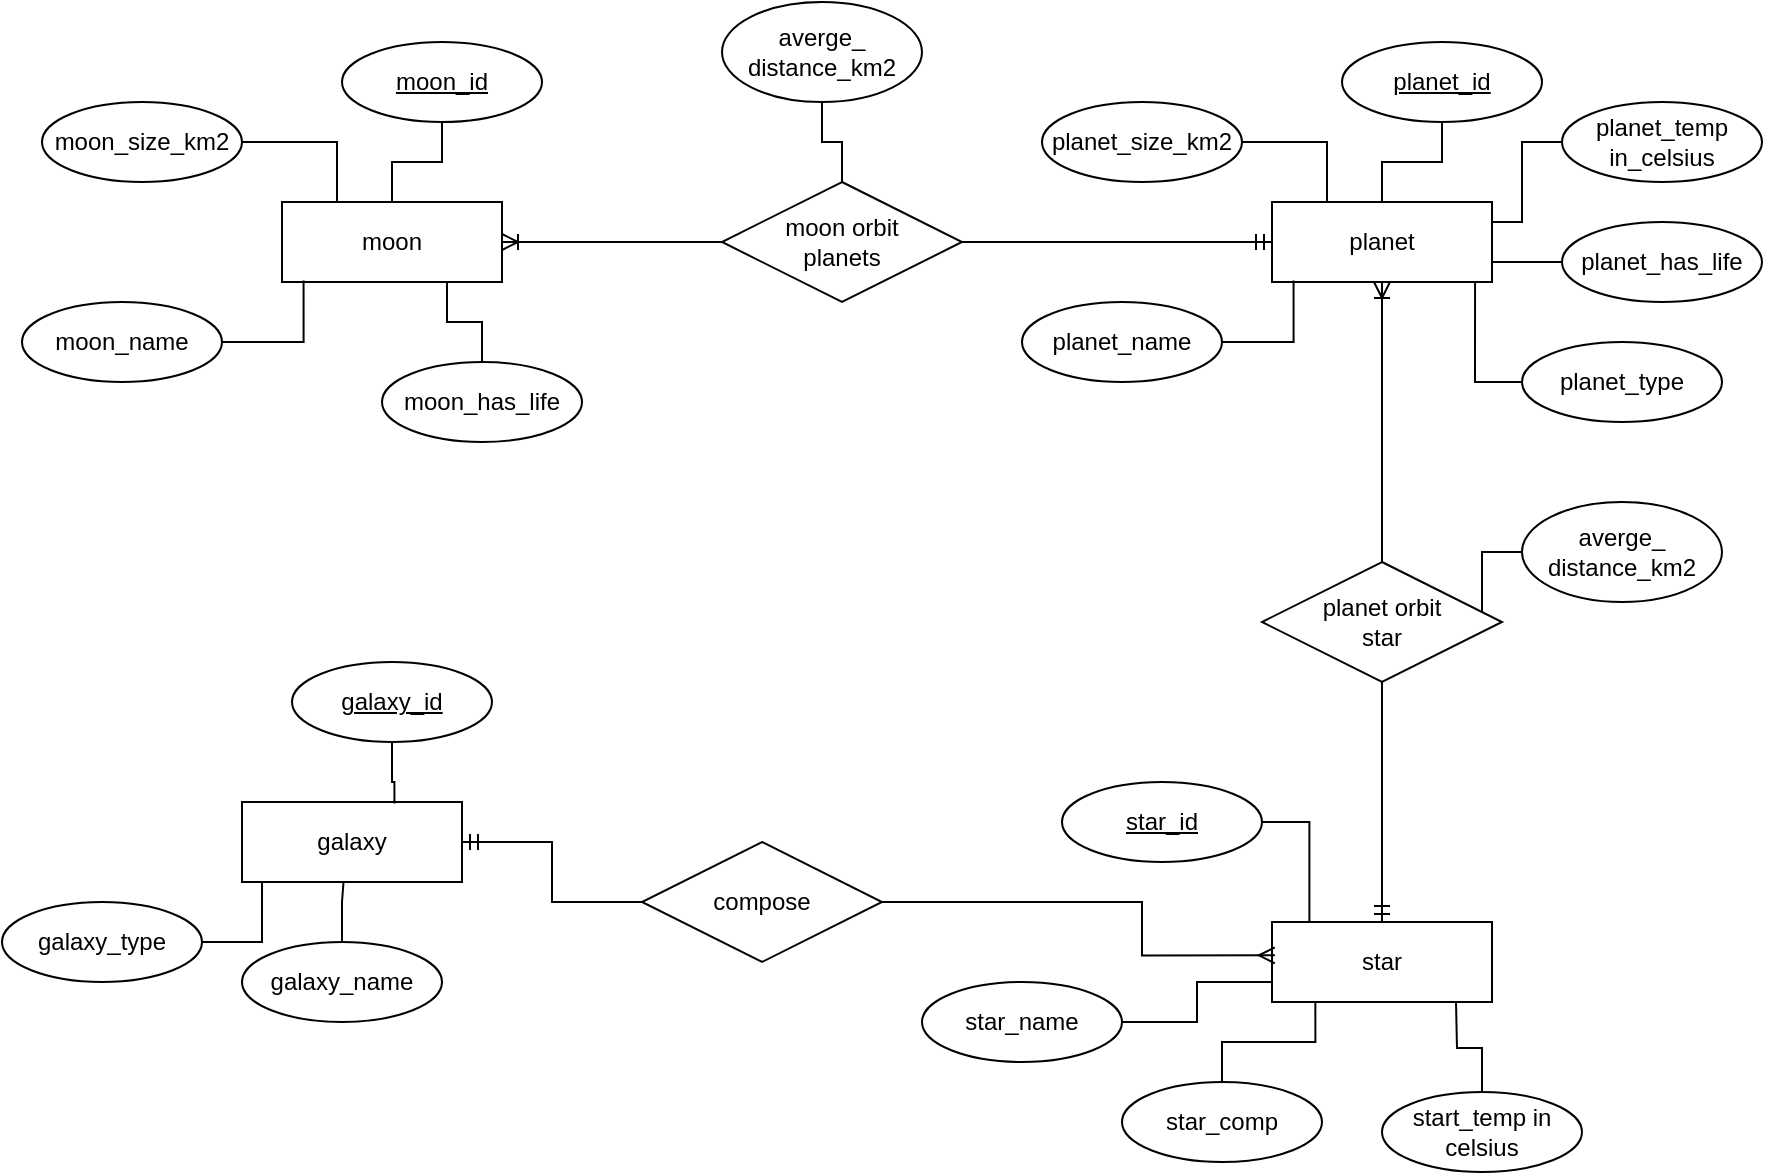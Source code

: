 <mxfile version="21.6.6" type="github">
  <diagram name="Página-1" id="PgGMT4XV1KcpESmoV4pr">
    <mxGraphModel dx="529" dy="475" grid="1" gridSize="10" guides="1" tooltips="1" connect="1" arrows="1" fold="1" page="1" pageScale="1" pageWidth="827" pageHeight="1169" math="0" shadow="0">
      <root>
        <mxCell id="0" />
        <mxCell id="1" parent="0" />
        <mxCell id="fIT2TMYhLoiA7Ju0z0X--1" value="moon" style="rounded=0;whiteSpace=wrap;html=1;" parent="1" vertex="1">
          <mxGeometry x="290" y="140" width="110" height="40" as="geometry" />
        </mxCell>
        <mxCell id="fIT2TMYhLoiA7Ju0z0X--7" style="edgeStyle=orthogonalEdgeStyle;rounded=0;orthogonalLoop=1;jettySize=auto;html=1;endArrow=none;endFill=0;" parent="1" source="fIT2TMYhLoiA7Ju0z0X--4" target="fIT2TMYhLoiA7Ju0z0X--1" edge="1">
          <mxGeometry relative="1" as="geometry" />
        </mxCell>
        <mxCell id="fIT2TMYhLoiA7Ju0z0X--4" value="moon_id" style="ellipse;whiteSpace=wrap;html=1;align=center;fontStyle=4;" parent="1" vertex="1">
          <mxGeometry x="320" y="60" width="100" height="40" as="geometry" />
        </mxCell>
        <mxCell id="fIT2TMYhLoiA7Ju0z0X--9" style="edgeStyle=orthogonalEdgeStyle;rounded=0;orthogonalLoop=1;jettySize=auto;html=1;entryX=0.25;entryY=0;entryDx=0;entryDy=0;endArrow=none;endFill=0;" parent="1" source="fIT2TMYhLoiA7Ju0z0X--8" target="fIT2TMYhLoiA7Ju0z0X--1" edge="1">
          <mxGeometry relative="1" as="geometry" />
        </mxCell>
        <mxCell id="fIT2TMYhLoiA7Ju0z0X--8" value="moon_size_km2" style="ellipse;whiteSpace=wrap;html=1;align=center;" parent="1" vertex="1">
          <mxGeometry x="170" y="90" width="100" height="40" as="geometry" />
        </mxCell>
        <mxCell id="fIT2TMYhLoiA7Ju0z0X--11" style="edgeStyle=orthogonalEdgeStyle;rounded=0;orthogonalLoop=1;jettySize=auto;html=1;entryX=0.098;entryY=0.982;entryDx=0;entryDy=0;entryPerimeter=0;endArrow=none;endFill=0;" parent="1" source="fIT2TMYhLoiA7Ju0z0X--10" target="fIT2TMYhLoiA7Ju0z0X--1" edge="1">
          <mxGeometry relative="1" as="geometry" />
        </mxCell>
        <mxCell id="fIT2TMYhLoiA7Ju0z0X--10" value="moon_name" style="ellipse;whiteSpace=wrap;html=1;align=center;" parent="1" vertex="1">
          <mxGeometry x="160" y="190" width="100" height="40" as="geometry" />
        </mxCell>
        <mxCell id="FuvpAv0MovetRw_jp8V7-3" style="edgeStyle=orthogonalEdgeStyle;rounded=0;orthogonalLoop=1;jettySize=auto;html=1;endArrow=ERoneToMany;endFill=0;" parent="1" source="fIT2TMYhLoiA7Ju0z0X--12" target="fIT2TMYhLoiA7Ju0z0X--1" edge="1">
          <mxGeometry relative="1" as="geometry" />
        </mxCell>
        <mxCell id="FuvpAv0MovetRw_jp8V7-4" style="edgeStyle=orthogonalEdgeStyle;rounded=0;orthogonalLoop=1;jettySize=auto;html=1;endArrow=ERmandOne;endFill=0;" parent="1" source="fIT2TMYhLoiA7Ju0z0X--12" target="fIT2TMYhLoiA7Ju0z0X--13" edge="1">
          <mxGeometry relative="1" as="geometry" />
        </mxCell>
        <mxCell id="fIT2TMYhLoiA7Ju0z0X--12" value="moon orbit&lt;br&gt;planets" style="shape=rhombus;perimeter=rhombusPerimeter;whiteSpace=wrap;html=1;align=center;" parent="1" vertex="1">
          <mxGeometry x="510" y="130" width="120" height="60" as="geometry" />
        </mxCell>
        <mxCell id="FuvpAv0MovetRw_jp8V7-15" style="edgeStyle=orthogonalEdgeStyle;rounded=0;orthogonalLoop=1;jettySize=auto;html=1;endArrow=none;endFill=0;startArrow=ERoneToMany;startFill=0;" parent="1" source="fIT2TMYhLoiA7Ju0z0X--13" target="FuvpAv0MovetRw_jp8V7-11" edge="1">
          <mxGeometry relative="1" as="geometry" />
        </mxCell>
        <mxCell id="fIT2TMYhLoiA7Ju0z0X--13" value="planet" style="rounded=0;whiteSpace=wrap;html=1;" parent="1" vertex="1">
          <mxGeometry x="785" y="140" width="110" height="40" as="geometry" />
        </mxCell>
        <mxCell id="fIT2TMYhLoiA7Ju0z0X--14" style="edgeStyle=orthogonalEdgeStyle;rounded=0;orthogonalLoop=1;jettySize=auto;html=1;endArrow=none;endFill=0;" parent="1" source="fIT2TMYhLoiA7Ju0z0X--15" target="fIT2TMYhLoiA7Ju0z0X--13" edge="1">
          <mxGeometry relative="1" as="geometry" />
        </mxCell>
        <mxCell id="fIT2TMYhLoiA7Ju0z0X--15" value="planet_id" style="ellipse;whiteSpace=wrap;html=1;align=center;fontStyle=4;" parent="1" vertex="1">
          <mxGeometry x="820" y="60" width="100" height="40" as="geometry" />
        </mxCell>
        <mxCell id="fIT2TMYhLoiA7Ju0z0X--16" style="edgeStyle=orthogonalEdgeStyle;rounded=0;orthogonalLoop=1;jettySize=auto;html=1;entryX=0.25;entryY=0;entryDx=0;entryDy=0;endArrow=none;endFill=0;" parent="1" source="fIT2TMYhLoiA7Ju0z0X--17" target="fIT2TMYhLoiA7Ju0z0X--13" edge="1">
          <mxGeometry relative="1" as="geometry" />
        </mxCell>
        <mxCell id="fIT2TMYhLoiA7Ju0z0X--17" value="planet_size_km2" style="ellipse;whiteSpace=wrap;html=1;align=center;" parent="1" vertex="1">
          <mxGeometry x="670" y="90" width="100" height="40" as="geometry" />
        </mxCell>
        <mxCell id="fIT2TMYhLoiA7Ju0z0X--18" style="edgeStyle=orthogonalEdgeStyle;rounded=0;orthogonalLoop=1;jettySize=auto;html=1;entryX=0.098;entryY=0.982;entryDx=0;entryDy=0;entryPerimeter=0;endArrow=none;endFill=0;" parent="1" source="fIT2TMYhLoiA7Ju0z0X--19" target="fIT2TMYhLoiA7Ju0z0X--13" edge="1">
          <mxGeometry relative="1" as="geometry" />
        </mxCell>
        <mxCell id="fIT2TMYhLoiA7Ju0z0X--19" value="planet_name" style="ellipse;whiteSpace=wrap;html=1;align=center;" parent="1" vertex="1">
          <mxGeometry x="660" y="190" width="100" height="40" as="geometry" />
        </mxCell>
        <mxCell id="FuvpAv0MovetRw_jp8V7-2" style="edgeStyle=orthogonalEdgeStyle;rounded=0;orthogonalLoop=1;jettySize=auto;html=1;endArrow=none;endFill=0;" parent="1" source="FuvpAv0MovetRw_jp8V7-1" target="fIT2TMYhLoiA7Ju0z0X--12" edge="1">
          <mxGeometry relative="1" as="geometry" />
        </mxCell>
        <mxCell id="FuvpAv0MovetRw_jp8V7-1" value="averge_&lt;br&gt;distance_km2" style="ellipse;whiteSpace=wrap;html=1;" parent="1" vertex="1">
          <mxGeometry x="510" y="40" width="100" height="50" as="geometry" />
        </mxCell>
        <mxCell id="FuvpAv0MovetRw_jp8V7-7" style="edgeStyle=orthogonalEdgeStyle;rounded=0;orthogonalLoop=1;jettySize=auto;html=1;entryX=0.923;entryY=1.012;entryDx=0;entryDy=0;entryPerimeter=0;endArrow=none;endFill=0;" parent="1" source="FuvpAv0MovetRw_jp8V7-6" target="fIT2TMYhLoiA7Ju0z0X--13" edge="1">
          <mxGeometry relative="1" as="geometry" />
        </mxCell>
        <mxCell id="FuvpAv0MovetRw_jp8V7-6" value="planet_type" style="ellipse;whiteSpace=wrap;html=1;align=center;" parent="1" vertex="1">
          <mxGeometry x="910" y="210" width="100" height="40" as="geometry" />
        </mxCell>
        <mxCell id="FuvpAv0MovetRw_jp8V7-10" style="edgeStyle=orthogonalEdgeStyle;rounded=0;orthogonalLoop=1;jettySize=auto;html=1;entryX=1;entryY=0.25;entryDx=0;entryDy=0;endArrow=none;endFill=0;" parent="1" source="FuvpAv0MovetRw_jp8V7-9" target="fIT2TMYhLoiA7Ju0z0X--13" edge="1">
          <mxGeometry relative="1" as="geometry" />
        </mxCell>
        <mxCell id="FuvpAv0MovetRw_jp8V7-9" value="planet_temp&lt;br&gt;in_celsius" style="ellipse;whiteSpace=wrap;html=1;align=center;" parent="1" vertex="1">
          <mxGeometry x="930" y="90" width="100" height="40" as="geometry" />
        </mxCell>
        <mxCell id="FuvpAv0MovetRw_jp8V7-11" value="planet orbit&lt;br&gt;star" style="shape=rhombus;perimeter=rhombusPerimeter;whiteSpace=wrap;html=1;align=center;" parent="1" vertex="1">
          <mxGeometry x="780" y="320" width="120" height="60" as="geometry" />
        </mxCell>
        <mxCell id="FuvpAv0MovetRw_jp8V7-14" style="edgeStyle=orthogonalEdgeStyle;rounded=0;orthogonalLoop=1;jettySize=auto;html=1;endArrow=none;endFill=0;" parent="1" source="FuvpAv0MovetRw_jp8V7-13" target="FuvpAv0MovetRw_jp8V7-11" edge="1">
          <mxGeometry relative="1" as="geometry">
            <Array as="points">
              <mxPoint x="890" y="315" />
            </Array>
          </mxGeometry>
        </mxCell>
        <mxCell id="FuvpAv0MovetRw_jp8V7-13" value="averge_&lt;br&gt;distance_km2" style="ellipse;whiteSpace=wrap;html=1;" parent="1" vertex="1">
          <mxGeometry x="910" y="290" width="100" height="50" as="geometry" />
        </mxCell>
        <mxCell id="FuvpAv0MovetRw_jp8V7-17" style="edgeStyle=orthogonalEdgeStyle;rounded=0;orthogonalLoop=1;jettySize=auto;html=1;endArrow=none;endFill=0;startArrow=ERmandOne;startFill=0;" parent="1" source="FuvpAv0MovetRw_jp8V7-16" target="FuvpAv0MovetRw_jp8V7-11" edge="1">
          <mxGeometry relative="1" as="geometry" />
        </mxCell>
        <mxCell id="FuvpAv0MovetRw_jp8V7-16" value="star" style="rounded=0;whiteSpace=wrap;html=1;" parent="1" vertex="1">
          <mxGeometry x="785" y="500" width="110" height="40" as="geometry" />
        </mxCell>
        <mxCell id="FuvpAv0MovetRw_jp8V7-25" style="edgeStyle=orthogonalEdgeStyle;rounded=0;orthogonalLoop=1;jettySize=auto;html=1;entryX=0.17;entryY=0.008;entryDx=0;entryDy=0;entryPerimeter=0;endArrow=none;endFill=0;" parent="1" source="FuvpAv0MovetRw_jp8V7-18" target="FuvpAv0MovetRw_jp8V7-16" edge="1">
          <mxGeometry relative="1" as="geometry" />
        </mxCell>
        <mxCell id="FuvpAv0MovetRw_jp8V7-18" value="star_id" style="ellipse;whiteSpace=wrap;html=1;align=center;fontStyle=4;" parent="1" vertex="1">
          <mxGeometry x="680" y="430" width="100" height="40" as="geometry" />
        </mxCell>
        <mxCell id="FuvpAv0MovetRw_jp8V7-24" style="edgeStyle=orthogonalEdgeStyle;rounded=0;orthogonalLoop=1;jettySize=auto;html=1;entryX=0;entryY=0.75;entryDx=0;entryDy=0;endArrow=none;endFill=0;" parent="1" source="FuvpAv0MovetRw_jp8V7-19" target="FuvpAv0MovetRw_jp8V7-16" edge="1">
          <mxGeometry relative="1" as="geometry" />
        </mxCell>
        <mxCell id="FuvpAv0MovetRw_jp8V7-19" value="star_name" style="ellipse;whiteSpace=wrap;html=1;align=center;" parent="1" vertex="1">
          <mxGeometry x="610" y="530" width="100" height="40" as="geometry" />
        </mxCell>
        <mxCell id="FuvpAv0MovetRw_jp8V7-23" style="edgeStyle=orthogonalEdgeStyle;rounded=0;orthogonalLoop=1;jettySize=auto;html=1;entryX=0.197;entryY=0.997;entryDx=0;entryDy=0;entryPerimeter=0;endArrow=none;endFill=0;" parent="1" source="FuvpAv0MovetRw_jp8V7-20" target="FuvpAv0MovetRw_jp8V7-16" edge="1">
          <mxGeometry relative="1" as="geometry" />
        </mxCell>
        <mxCell id="FuvpAv0MovetRw_jp8V7-20" value="star_comp" style="ellipse;whiteSpace=wrap;html=1;align=center;" parent="1" vertex="1">
          <mxGeometry x="710" y="580" width="100" height="40" as="geometry" />
        </mxCell>
        <mxCell id="FuvpAv0MovetRw_jp8V7-22" style="edgeStyle=orthogonalEdgeStyle;rounded=0;orthogonalLoop=1;jettySize=auto;html=1;endArrow=none;endFill=0;" parent="1" source="FuvpAv0MovetRw_jp8V7-21" edge="1">
          <mxGeometry relative="1" as="geometry">
            <mxPoint x="877" y="540" as="targetPoint" />
          </mxGeometry>
        </mxCell>
        <mxCell id="FuvpAv0MovetRw_jp8V7-21" value="start_temp in celsius" style="ellipse;whiteSpace=wrap;html=1;align=center;" parent="1" vertex="1">
          <mxGeometry x="840" y="585" width="100" height="40" as="geometry" />
        </mxCell>
        <mxCell id="FuvpAv0MovetRw_jp8V7-30" style="edgeStyle=orthogonalEdgeStyle;rounded=0;orthogonalLoop=1;jettySize=auto;html=1;exitX=0.5;exitY=1;exitDx=0;exitDy=0;entryX=0.5;entryY=1;entryDx=0;entryDy=0;endArrow=none;endFill=0;" parent="1" source="FuvpAv0MovetRw_jp8V7-11" target="FuvpAv0MovetRw_jp8V7-11" edge="1">
          <mxGeometry relative="1" as="geometry" />
        </mxCell>
        <mxCell id="FuvpAv0MovetRw_jp8V7-32" style="edgeStyle=orthogonalEdgeStyle;rounded=0;orthogonalLoop=1;jettySize=auto;html=1;endArrow=ERmany;endFill=0;entryX=0.013;entryY=0.417;entryDx=0;entryDy=0;entryPerimeter=0;" parent="1" source="FuvpAv0MovetRw_jp8V7-31" target="FuvpAv0MovetRw_jp8V7-16" edge="1">
          <mxGeometry relative="1" as="geometry">
            <mxPoint x="720" y="510" as="targetPoint" />
            <Array as="points">
              <mxPoint x="720" y="490" />
              <mxPoint x="720" y="517" />
            </Array>
          </mxGeometry>
        </mxCell>
        <mxCell id="FuvpAv0MovetRw_jp8V7-34" style="edgeStyle=orthogonalEdgeStyle;rounded=0;orthogonalLoop=1;jettySize=auto;html=1;endArrow=ERmandOne;endFill=0;" parent="1" source="FuvpAv0MovetRw_jp8V7-31" target="FuvpAv0MovetRw_jp8V7-33" edge="1">
          <mxGeometry relative="1" as="geometry" />
        </mxCell>
        <mxCell id="FuvpAv0MovetRw_jp8V7-31" value="compose" style="shape=rhombus;perimeter=rhombusPerimeter;whiteSpace=wrap;html=1;align=center;" parent="1" vertex="1">
          <mxGeometry x="470" y="460" width="120" height="60" as="geometry" />
        </mxCell>
        <mxCell id="FuvpAv0MovetRw_jp8V7-33" value="galaxy" style="rounded=0;whiteSpace=wrap;html=1;" parent="1" vertex="1">
          <mxGeometry x="270" y="440" width="110" height="40" as="geometry" />
        </mxCell>
        <mxCell id="FuvpAv0MovetRw_jp8V7-41" style="edgeStyle=orthogonalEdgeStyle;rounded=0;orthogonalLoop=1;jettySize=auto;html=1;entryX=0.693;entryY=0.019;entryDx=0;entryDy=0;entryPerimeter=0;endArrow=none;endFill=0;" parent="1" source="FuvpAv0MovetRw_jp8V7-36" target="FuvpAv0MovetRw_jp8V7-33" edge="1">
          <mxGeometry relative="1" as="geometry" />
        </mxCell>
        <mxCell id="FuvpAv0MovetRw_jp8V7-36" value="galaxy_id" style="ellipse;whiteSpace=wrap;html=1;align=center;fontStyle=4;" parent="1" vertex="1">
          <mxGeometry x="295" y="370" width="100" height="40" as="geometry" />
        </mxCell>
        <mxCell id="FuvpAv0MovetRw_jp8V7-39" style="edgeStyle=orthogonalEdgeStyle;rounded=0;orthogonalLoop=1;jettySize=auto;html=1;entryX=0.461;entryY=1.013;entryDx=0;entryDy=0;entryPerimeter=0;endArrow=none;endFill=0;" parent="1" source="FuvpAv0MovetRw_jp8V7-37" target="FuvpAv0MovetRw_jp8V7-33" edge="1">
          <mxGeometry relative="1" as="geometry" />
        </mxCell>
        <mxCell id="FuvpAv0MovetRw_jp8V7-37" value="galaxy_name" style="ellipse;whiteSpace=wrap;html=1;align=center;" parent="1" vertex="1">
          <mxGeometry x="270" y="510" width="100" height="40" as="geometry" />
        </mxCell>
        <mxCell id="FuvpAv0MovetRw_jp8V7-40" style="edgeStyle=orthogonalEdgeStyle;rounded=0;orthogonalLoop=1;jettySize=auto;html=1;entryX=0.091;entryY=1;entryDx=0;entryDy=0;entryPerimeter=0;endArrow=none;endFill=0;" parent="1" source="FuvpAv0MovetRw_jp8V7-38" target="FuvpAv0MovetRw_jp8V7-33" edge="1">
          <mxGeometry relative="1" as="geometry" />
        </mxCell>
        <mxCell id="FuvpAv0MovetRw_jp8V7-38" value="galaxy_type" style="ellipse;whiteSpace=wrap;html=1;align=center;" parent="1" vertex="1">
          <mxGeometry x="150" y="490" width="100" height="40" as="geometry" />
        </mxCell>
        <mxCell id="eP9GAo6A-jcI4ZJbS0kW-3" style="edgeStyle=orthogonalEdgeStyle;rounded=0;orthogonalLoop=1;jettySize=auto;html=1;entryX=0.75;entryY=1;entryDx=0;entryDy=0;endArrow=none;endFill=0;" edge="1" parent="1" source="eP9GAo6A-jcI4ZJbS0kW-2" target="fIT2TMYhLoiA7Ju0z0X--1">
          <mxGeometry relative="1" as="geometry" />
        </mxCell>
        <mxCell id="eP9GAo6A-jcI4ZJbS0kW-2" value="moon_has_life" style="ellipse;whiteSpace=wrap;html=1;align=center;" vertex="1" parent="1">
          <mxGeometry x="340" y="220" width="100" height="40" as="geometry" />
        </mxCell>
        <mxCell id="eP9GAo6A-jcI4ZJbS0kW-5" style="edgeStyle=orthogonalEdgeStyle;rounded=0;orthogonalLoop=1;jettySize=auto;html=1;entryX=1;entryY=0.75;entryDx=0;entryDy=0;endArrow=none;endFill=0;" edge="1" parent="1" source="eP9GAo6A-jcI4ZJbS0kW-4" target="fIT2TMYhLoiA7Ju0z0X--13">
          <mxGeometry relative="1" as="geometry" />
        </mxCell>
        <mxCell id="eP9GAo6A-jcI4ZJbS0kW-4" value="planet_has_life" style="ellipse;whiteSpace=wrap;html=1;align=center;" vertex="1" parent="1">
          <mxGeometry x="930" y="150" width="100" height="40" as="geometry" />
        </mxCell>
      </root>
    </mxGraphModel>
  </diagram>
</mxfile>
